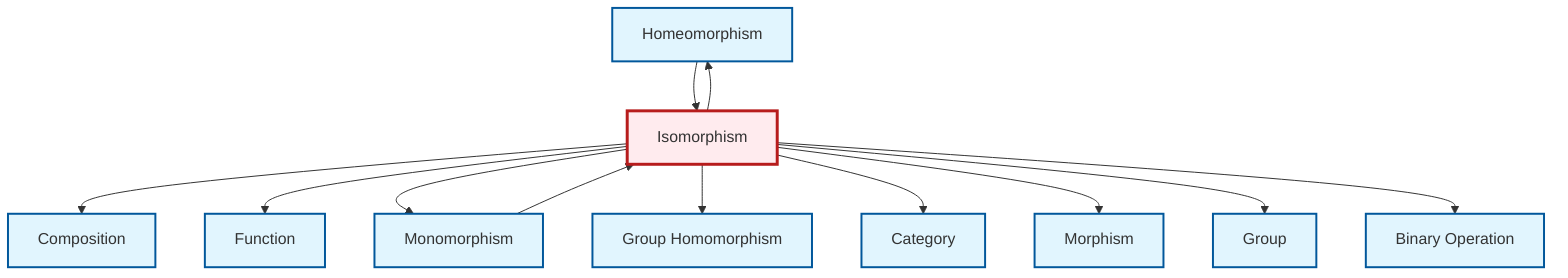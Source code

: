 graph TD
    classDef definition fill:#e1f5fe,stroke:#01579b,stroke-width:2px
    classDef theorem fill:#f3e5f5,stroke:#4a148c,stroke-width:2px
    classDef axiom fill:#fff3e0,stroke:#e65100,stroke-width:2px
    classDef example fill:#e8f5e9,stroke:#1b5e20,stroke-width:2px
    classDef current fill:#ffebee,stroke:#b71c1c,stroke-width:3px
    def-homeomorphism["Homeomorphism"]:::definition
    def-morphism["Morphism"]:::definition
    def-homomorphism["Group Homomorphism"]:::definition
    def-category["Category"]:::definition
    def-monomorphism["Monomorphism"]:::definition
    def-composition["Composition"]:::definition
    def-isomorphism["Isomorphism"]:::definition
    def-group["Group"]:::definition
    def-function["Function"]:::definition
    def-binary-operation["Binary Operation"]:::definition
    def-monomorphism --> def-isomorphism
    def-isomorphism --> def-composition
    def-isomorphism --> def-function
    def-isomorphism --> def-monomorphism
    def-isomorphism --> def-homomorphism
    def-isomorphism --> def-homeomorphism
    def-homeomorphism --> def-isomorphism
    def-isomorphism --> def-category
    def-isomorphism --> def-morphism
    def-isomorphism --> def-group
    def-isomorphism --> def-binary-operation
    class def-isomorphism current